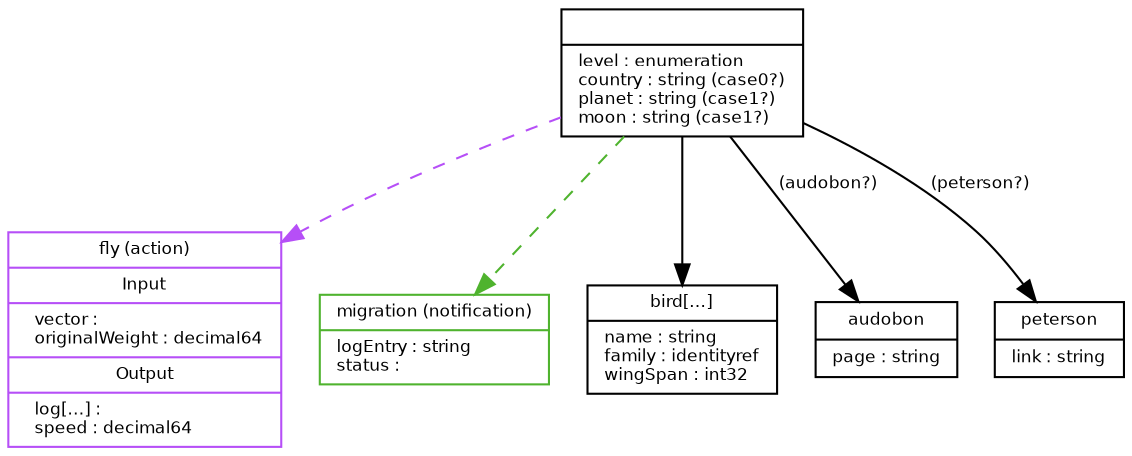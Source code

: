 digraph G {
        fontname = "Bitstream Vera Sans"
        fontsize = 8

        node [
                fontname = "Bitstream Vera Sans"
                fontsize = 8
                shape = "record"
        ]

        edge [
                fontname = "Bitstream Vera Sans"
                fontsize = 8
        ]


	doc_example [
		label = "{|level : enumeration\lcountry : string (case0?)\lplanet : string (case1?)\lmoon : string (case1?)\l}"
	]
	

	
       doc_example_fly [
         label = "{fly (action)|Input|&#32;&#32;vector : \l&#32;&#32;originalWeight : decimal64\l|Output|&#32;&#32;log[…] : \l&#32;&#32;speed : decimal64\l}"
         color = "#b64ff7"
       ]
       doc_example -> doc_example_fly [
         style = "dashed"
         color = "#b64ff7"
       ]
	

	
       doc_example_migration [
         label = "{migration (notification)|logEntry : string\lstatus : \l}"
         color = "#4fb32e"
       ]
       doc_example -> doc_example_migration [
         style = "dashed"
         color = "#4fb32e"
       ]
	

	doc_example_bird [
		label = "{bird[…]|name : string\lfamily : identityref\lwingSpan : int32\l}"
	]
	

	

	

	doc_example_audobon [
		label = "{audobon|page : string\l}"
	]
	

	

	

	doc_example_peterson [
		label = "{peterson|link : string\l}"
	]
	

	

	



  
    doc_example -> doc_example_bird [
         label=""
       ]
    
    
    
    
    doc_example -> doc_example_audobon [
         label=" (audobon?)"
       ]
    doc_example -> doc_example_peterson [
         label=" (peterson?)"
       ]

  
    
    
    

  
    

  
    


}
